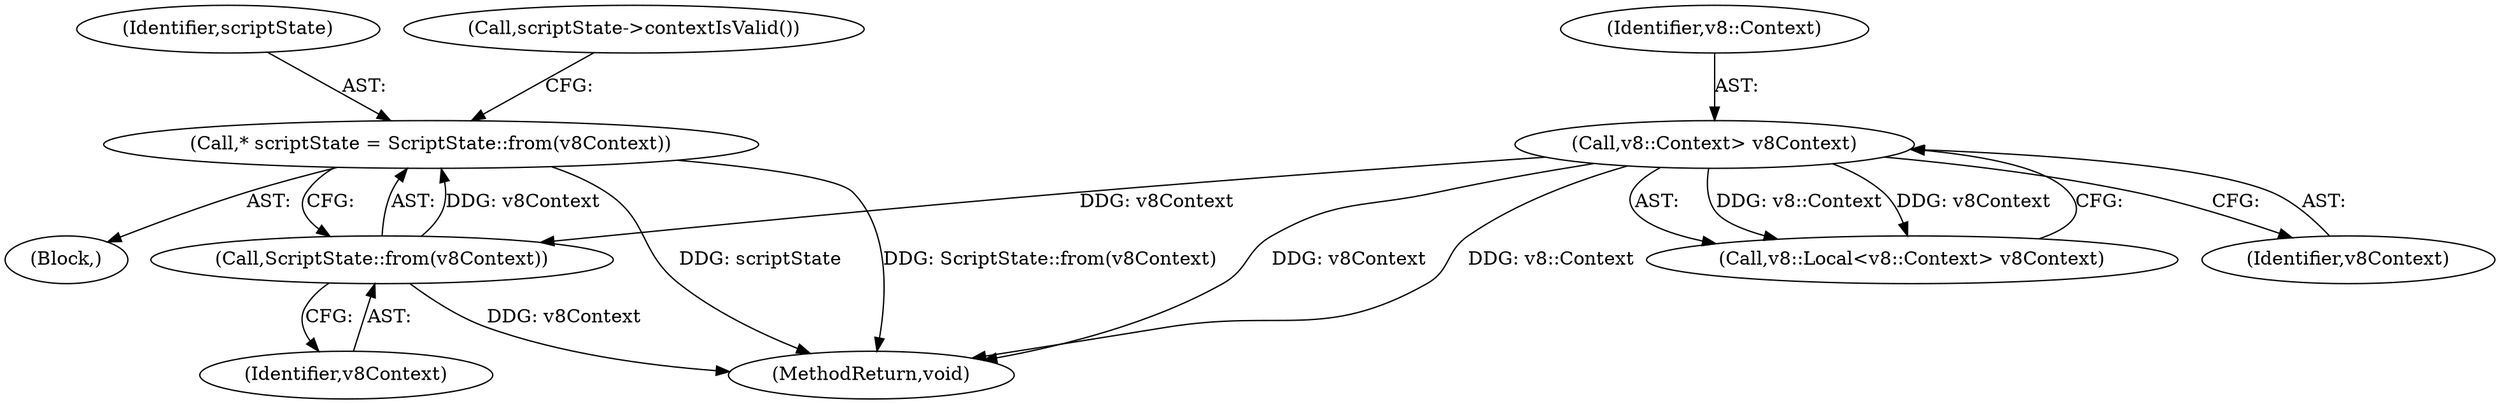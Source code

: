 digraph "0_Chrome_fc81fcf38edd250876cc384a6ed5567e1b2999e4@pointer" {
"1000122" [label="(Call,* scriptState = ScriptState::from(v8Context))"];
"1000124" [label="(Call,ScriptState::from(v8Context))"];
"1000112" [label="(Call,v8::Context> v8Context)"];
"1000123" [label="(Identifier,scriptState)"];
"1000122" [label="(Call,* scriptState = ScriptState::from(v8Context))"];
"1000112" [label="(Call,v8::Context> v8Context)"];
"1000103" [label="(Block,)"];
"1000125" [label="(Identifier,v8Context)"];
"1000110" [label="(Call,v8::Local<v8::Context> v8Context)"];
"1000114" [label="(Identifier,v8Context)"];
"1000113" [label="(Identifier,v8::Context)"];
"1000337" [label="(MethodReturn,void)"];
"1000124" [label="(Call,ScriptState::from(v8Context))"];
"1000128" [label="(Call,scriptState->contextIsValid())"];
"1000122" -> "1000103"  [label="AST: "];
"1000122" -> "1000124"  [label="CFG: "];
"1000123" -> "1000122"  [label="AST: "];
"1000124" -> "1000122"  [label="AST: "];
"1000128" -> "1000122"  [label="CFG: "];
"1000122" -> "1000337"  [label="DDG: scriptState"];
"1000122" -> "1000337"  [label="DDG: ScriptState::from(v8Context)"];
"1000124" -> "1000122"  [label="DDG: v8Context"];
"1000124" -> "1000125"  [label="CFG: "];
"1000125" -> "1000124"  [label="AST: "];
"1000124" -> "1000337"  [label="DDG: v8Context"];
"1000112" -> "1000124"  [label="DDG: v8Context"];
"1000112" -> "1000110"  [label="AST: "];
"1000112" -> "1000114"  [label="CFG: "];
"1000113" -> "1000112"  [label="AST: "];
"1000114" -> "1000112"  [label="AST: "];
"1000110" -> "1000112"  [label="CFG: "];
"1000112" -> "1000337"  [label="DDG: v8Context"];
"1000112" -> "1000337"  [label="DDG: v8::Context"];
"1000112" -> "1000110"  [label="DDG: v8::Context"];
"1000112" -> "1000110"  [label="DDG: v8Context"];
}
